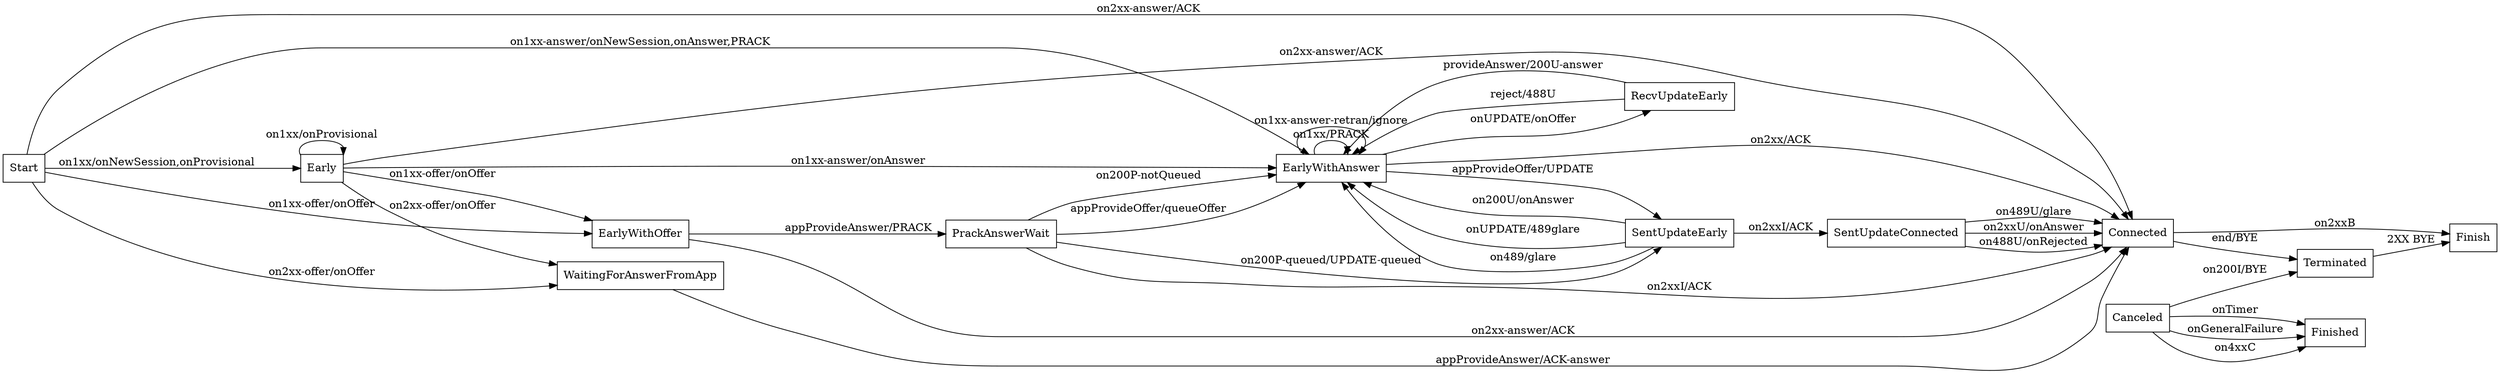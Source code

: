 digraph UAC {
        rankdir=LR;
        node [shape = box]; 

        Start -> Early [ label = "on1xx/onNewSession,onProvisional" ];
        Start -> EarlyWithOffer [ label = "on1xx-offer/onOffer" ];
        Start -> EarlyWithAnswer [ label = "on1xx-answer/onNewSession,onAnswer,PRACK" ];
        Start -> WaitingForAnswerFromApp [ label = "on2xx-offer/onOffer" ];
        Start -> Connected [ label = "on2xx-answer/ACK" ];
        //Start -> Terminated [ label = "on2xx/ACK,BYE,onFailure" ];
        // Done

        Early -> Early [ label = "on1xx/onProvisional" ];
        Early -> EarlyWithAnswer [ label = "on1xx-answer/onAnswer" ];
        Early -> EarlyWithOffer [ label = "on1xx-offer/onOffer" ];
        Early -> WaitingForAnswerFromApp [ label = "on2xx-offer/onOffer" ];
        Early -> Connected [ label = "on2xx-answer/ACK" ];
        //Early -> Finish [ label = "onGeneralFailure" ];
        //Early -> Canceled  [ label = "appCancel/makeTimer" ];
        //Early -> Terminated [ label = "on2xx/ACK,BYE" ];
        // Done

        EarlyWithOffer -> Connected [ label = "on2xx-answer/ACK" ];
        EarlyWithOffer -> PrackAnswerWait [ label = "appProvideAnswer/PRACK" ];
        // Done

        EarlyWithAnswer -> Connected [ label = "on2xx/ACK" ];
        EarlyWithAnswer -> EarlyWithAnswer [ label = "on1xx/PRACK" ];
        EarlyWithAnswer -> EarlyWithAnswer [ label = "on1xx-answer-retran/ignore" ];
        // Can I send the UPDATE before I get 200/PRACK
        EarlyWithAnswer -> SentUpdateEarly [ label = "appProvideOffer/UPDATE" ];
        EarlyWithAnswer -> RecvUpdateEarly [ label = "onUPDATE/onOffer" ];
        //EarlyWithAnswer -> Terminated [ label = "on2XX-answer/ACK,BYE" ];
        //EarlyWithAnswer -> Finished [ label = "onGeneralFailure" ];
        //EarlyWithAnswer -> Canceled  [ label = "appCancel/makeTimer" ];
        // Done

        SentUpdateEarly -> EarlyWithAnswer [ label = "on200U/onAnswer" ];
        SentUpdateEarly -> EarlyWithAnswer [ label = "onUPDATE/489glare" ];
        SentUpdateEarly -> EarlyWithAnswer [ label = "on489/glare" ];
        SentUpdateEarly -> SentUpdateConnected [ label = "on2xxI/ACK" ];
        //SentUpdateEarly -> Finish [ label = "onGeneralFailure" ];
        //SentUpdateEarly -> Canceled  [ label = "appCancel/makeTimer" ];
        // Done

        SentUpdateConnected -> Connected [ label = "on2xxU/onAnswer" ];
        SentUpdateConnected -> Connected [ label = "on488U/onRejected" ];
        SentUpdateConnected -> Connected [ label = "on489U/glare" ];
        // Done

        RecvUpdateEarly -> EarlyWithAnswer [ label = "provideAnswer/200U-answer" ];
        RecvUpdateEarly -> EarlyWithAnswer [ label = "reject/488U" ]; 
        //RecvUpdateEarly -> Canceled  [ label = "appCancel/makeTimer" ];// Only UAC can CANCEL
        // Done

        WaitingForAnswerFromApp -> Connected [ label = "appProvideAnswer/ACK-answer" ];
        // Done

        PrackAnswerWait -> EarlyWithAnswer [ label = "appProvideOffer/queueOffer" ];
        PrackAnswerWait -> SentUpdateEarly [ label = "on200P-queued/UPDATE-queued" ];
        PrackAnswerWait -> EarlyWithAnswer [ label = "on200P-notQueued" ];
        PrackAnswerWait -> Connected [ label = "on2xxI/ACK" ];
        // Done

        Canceled -> Finished [ label = "onTimer" ];
        Canceled -> Finished [ label = "onGeneralFailure" ];
        Canceled -> Finished [ label = "on4xxC" ];
        Canceled -> Terminated [ label = "on200I/BYE" ];
        // Done

        Connected -> Terminated [ label = "end/BYE" ];
        Connected -> Finish [ label = "on2xxB" ];
        // Done

        Terminated -> Finish [ label = "2XX BYE" ];
        // Done
}
